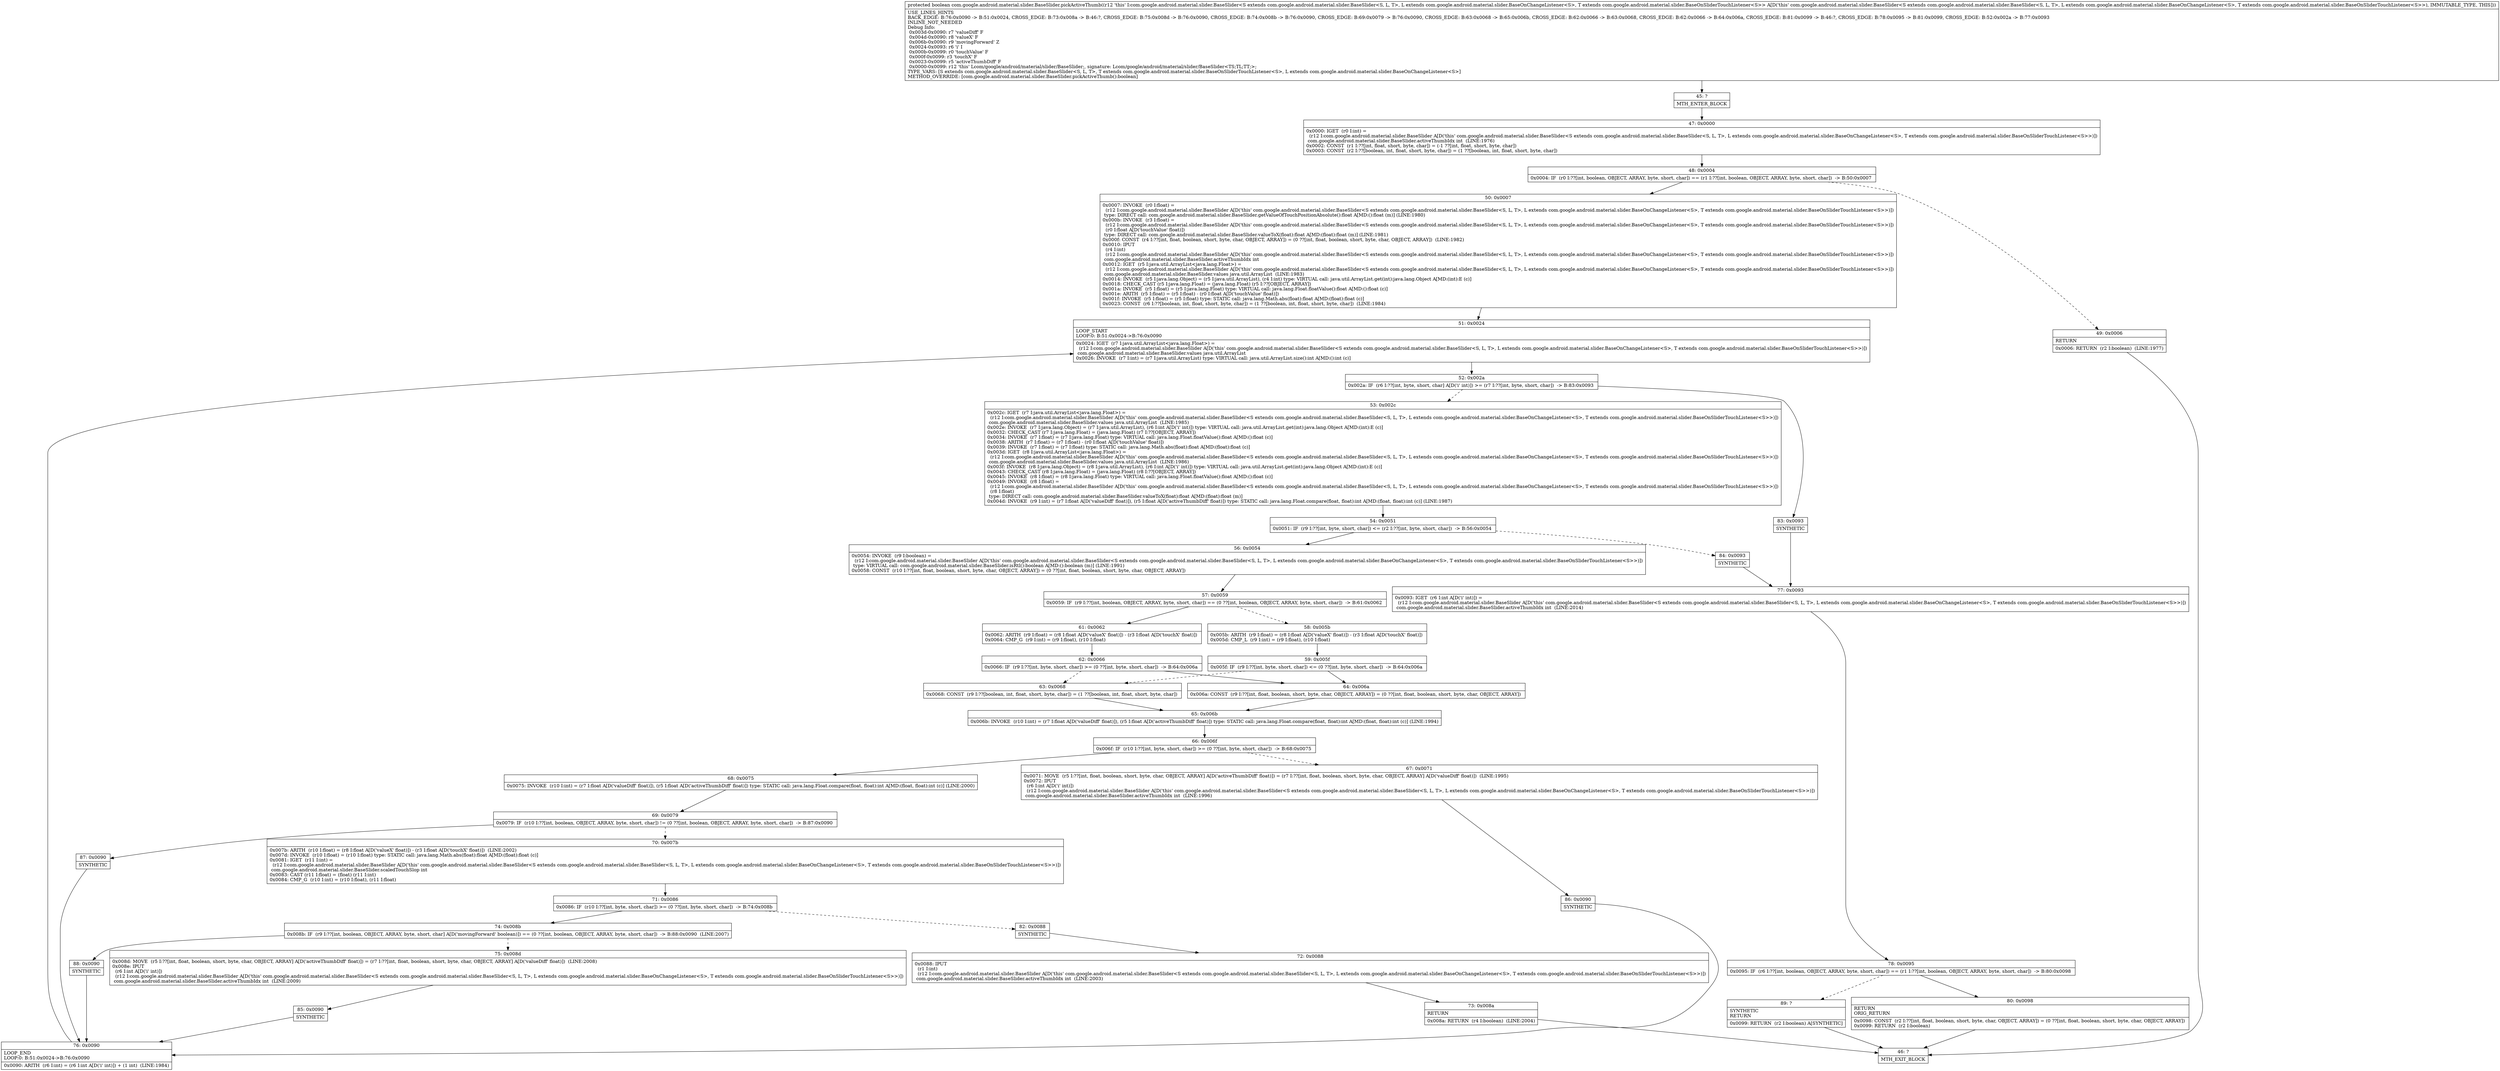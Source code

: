 digraph "CFG forcom.google.android.material.slider.BaseSlider.pickActiveThumb()Z" {
Node_45 [shape=record,label="{45\:\ ?|MTH_ENTER_BLOCK\l}"];
Node_47 [shape=record,label="{47\:\ 0x0000|0x0000: IGET  (r0 I:int) = \l  (r12 I:com.google.android.material.slider.BaseSlider A[D('this' com.google.android.material.slider.BaseSlider\<S extends com.google.android.material.slider.BaseSlider\<S, L, T\>, L extends com.google.android.material.slider.BaseOnChangeListener\<S\>, T extends com.google.android.material.slider.BaseOnSliderTouchListener\<S\>\>)])\l com.google.android.material.slider.BaseSlider.activeThumbIdx int  (LINE:1976)\l0x0002: CONST  (r1 I:??[int, float, short, byte, char]) = (\-1 ??[int, float, short, byte, char]) \l0x0003: CONST  (r2 I:??[boolean, int, float, short, byte, char]) = (1 ??[boolean, int, float, short, byte, char]) \l}"];
Node_48 [shape=record,label="{48\:\ 0x0004|0x0004: IF  (r0 I:??[int, boolean, OBJECT, ARRAY, byte, short, char]) == (r1 I:??[int, boolean, OBJECT, ARRAY, byte, short, char])  \-\> B:50:0x0007 \l}"];
Node_49 [shape=record,label="{49\:\ 0x0006|RETURN\l|0x0006: RETURN  (r2 I:boolean)  (LINE:1977)\l}"];
Node_46 [shape=record,label="{46\:\ ?|MTH_EXIT_BLOCK\l}"];
Node_50 [shape=record,label="{50\:\ 0x0007|0x0007: INVOKE  (r0 I:float) = \l  (r12 I:com.google.android.material.slider.BaseSlider A[D('this' com.google.android.material.slider.BaseSlider\<S extends com.google.android.material.slider.BaseSlider\<S, L, T\>, L extends com.google.android.material.slider.BaseOnChangeListener\<S\>, T extends com.google.android.material.slider.BaseOnSliderTouchListener\<S\>\>)])\l type: DIRECT call: com.google.android.material.slider.BaseSlider.getValueOfTouchPositionAbsolute():float A[MD:():float (m)] (LINE:1980)\l0x000b: INVOKE  (r3 I:float) = \l  (r12 I:com.google.android.material.slider.BaseSlider A[D('this' com.google.android.material.slider.BaseSlider\<S extends com.google.android.material.slider.BaseSlider\<S, L, T\>, L extends com.google.android.material.slider.BaseOnChangeListener\<S\>, T extends com.google.android.material.slider.BaseOnSliderTouchListener\<S\>\>)])\l  (r0 I:float A[D('touchValue' float)])\l type: DIRECT call: com.google.android.material.slider.BaseSlider.valueToX(float):float A[MD:(float):float (m)] (LINE:1981)\l0x000f: CONST  (r4 I:??[int, float, boolean, short, byte, char, OBJECT, ARRAY]) = (0 ??[int, float, boolean, short, byte, char, OBJECT, ARRAY])  (LINE:1982)\l0x0010: IPUT  \l  (r4 I:int)\l  (r12 I:com.google.android.material.slider.BaseSlider A[D('this' com.google.android.material.slider.BaseSlider\<S extends com.google.android.material.slider.BaseSlider\<S, L, T\>, L extends com.google.android.material.slider.BaseOnChangeListener\<S\>, T extends com.google.android.material.slider.BaseOnSliderTouchListener\<S\>\>)])\l com.google.android.material.slider.BaseSlider.activeThumbIdx int \l0x0012: IGET  (r5 I:java.util.ArrayList\<java.lang.Float\>) = \l  (r12 I:com.google.android.material.slider.BaseSlider A[D('this' com.google.android.material.slider.BaseSlider\<S extends com.google.android.material.slider.BaseSlider\<S, L, T\>, L extends com.google.android.material.slider.BaseOnChangeListener\<S\>, T extends com.google.android.material.slider.BaseOnSliderTouchListener\<S\>\>)])\l com.google.android.material.slider.BaseSlider.values java.util.ArrayList  (LINE:1983)\l0x0014: INVOKE  (r5 I:java.lang.Object) = (r5 I:java.util.ArrayList), (r4 I:int) type: VIRTUAL call: java.util.ArrayList.get(int):java.lang.Object A[MD:(int):E (c)]\l0x0018: CHECK_CAST (r5 I:java.lang.Float) = (java.lang.Float) (r5 I:??[OBJECT, ARRAY]) \l0x001a: INVOKE  (r5 I:float) = (r5 I:java.lang.Float) type: VIRTUAL call: java.lang.Float.floatValue():float A[MD:():float (c)]\l0x001e: ARITH  (r5 I:float) = (r5 I:float) \- (r0 I:float A[D('touchValue' float)]) \l0x001f: INVOKE  (r5 I:float) = (r5 I:float) type: STATIC call: java.lang.Math.abs(float):float A[MD:(float):float (c)]\l0x0023: CONST  (r6 I:??[boolean, int, float, short, byte, char]) = (1 ??[boolean, int, float, short, byte, char])  (LINE:1984)\l}"];
Node_51 [shape=record,label="{51\:\ 0x0024|LOOP_START\lLOOP:0: B:51:0x0024\-\>B:76:0x0090\l|0x0024: IGET  (r7 I:java.util.ArrayList\<java.lang.Float\>) = \l  (r12 I:com.google.android.material.slider.BaseSlider A[D('this' com.google.android.material.slider.BaseSlider\<S extends com.google.android.material.slider.BaseSlider\<S, L, T\>, L extends com.google.android.material.slider.BaseOnChangeListener\<S\>, T extends com.google.android.material.slider.BaseOnSliderTouchListener\<S\>\>)])\l com.google.android.material.slider.BaseSlider.values java.util.ArrayList \l0x0026: INVOKE  (r7 I:int) = (r7 I:java.util.ArrayList) type: VIRTUAL call: java.util.ArrayList.size():int A[MD:():int (c)]\l}"];
Node_52 [shape=record,label="{52\:\ 0x002a|0x002a: IF  (r6 I:??[int, byte, short, char] A[D('i' int)]) \>= (r7 I:??[int, byte, short, char])  \-\> B:83:0x0093 \l}"];
Node_53 [shape=record,label="{53\:\ 0x002c|0x002c: IGET  (r7 I:java.util.ArrayList\<java.lang.Float\>) = \l  (r12 I:com.google.android.material.slider.BaseSlider A[D('this' com.google.android.material.slider.BaseSlider\<S extends com.google.android.material.slider.BaseSlider\<S, L, T\>, L extends com.google.android.material.slider.BaseOnChangeListener\<S\>, T extends com.google.android.material.slider.BaseOnSliderTouchListener\<S\>\>)])\l com.google.android.material.slider.BaseSlider.values java.util.ArrayList  (LINE:1985)\l0x002e: INVOKE  (r7 I:java.lang.Object) = (r7 I:java.util.ArrayList), (r6 I:int A[D('i' int)]) type: VIRTUAL call: java.util.ArrayList.get(int):java.lang.Object A[MD:(int):E (c)]\l0x0032: CHECK_CAST (r7 I:java.lang.Float) = (java.lang.Float) (r7 I:??[OBJECT, ARRAY]) \l0x0034: INVOKE  (r7 I:float) = (r7 I:java.lang.Float) type: VIRTUAL call: java.lang.Float.floatValue():float A[MD:():float (c)]\l0x0038: ARITH  (r7 I:float) = (r7 I:float) \- (r0 I:float A[D('touchValue' float)]) \l0x0039: INVOKE  (r7 I:float) = (r7 I:float) type: STATIC call: java.lang.Math.abs(float):float A[MD:(float):float (c)]\l0x003d: IGET  (r8 I:java.util.ArrayList\<java.lang.Float\>) = \l  (r12 I:com.google.android.material.slider.BaseSlider A[D('this' com.google.android.material.slider.BaseSlider\<S extends com.google.android.material.slider.BaseSlider\<S, L, T\>, L extends com.google.android.material.slider.BaseOnChangeListener\<S\>, T extends com.google.android.material.slider.BaseOnSliderTouchListener\<S\>\>)])\l com.google.android.material.slider.BaseSlider.values java.util.ArrayList  (LINE:1986)\l0x003f: INVOKE  (r8 I:java.lang.Object) = (r8 I:java.util.ArrayList), (r6 I:int A[D('i' int)]) type: VIRTUAL call: java.util.ArrayList.get(int):java.lang.Object A[MD:(int):E (c)]\l0x0043: CHECK_CAST (r8 I:java.lang.Float) = (java.lang.Float) (r8 I:??[OBJECT, ARRAY]) \l0x0045: INVOKE  (r8 I:float) = (r8 I:java.lang.Float) type: VIRTUAL call: java.lang.Float.floatValue():float A[MD:():float (c)]\l0x0049: INVOKE  (r8 I:float) = \l  (r12 I:com.google.android.material.slider.BaseSlider A[D('this' com.google.android.material.slider.BaseSlider\<S extends com.google.android.material.slider.BaseSlider\<S, L, T\>, L extends com.google.android.material.slider.BaseOnChangeListener\<S\>, T extends com.google.android.material.slider.BaseOnSliderTouchListener\<S\>\>)])\l  (r8 I:float)\l type: DIRECT call: com.google.android.material.slider.BaseSlider.valueToX(float):float A[MD:(float):float (m)]\l0x004d: INVOKE  (r9 I:int) = (r7 I:float A[D('valueDiff' float)]), (r5 I:float A[D('activeThumbDiff' float)]) type: STATIC call: java.lang.Float.compare(float, float):int A[MD:(float, float):int (c)] (LINE:1987)\l}"];
Node_54 [shape=record,label="{54\:\ 0x0051|0x0051: IF  (r9 I:??[int, byte, short, char]) \<= (r2 I:??[int, byte, short, char])  \-\> B:56:0x0054 \l}"];
Node_56 [shape=record,label="{56\:\ 0x0054|0x0054: INVOKE  (r9 I:boolean) = \l  (r12 I:com.google.android.material.slider.BaseSlider A[D('this' com.google.android.material.slider.BaseSlider\<S extends com.google.android.material.slider.BaseSlider\<S, L, T\>, L extends com.google.android.material.slider.BaseOnChangeListener\<S\>, T extends com.google.android.material.slider.BaseOnSliderTouchListener\<S\>\>)])\l type: VIRTUAL call: com.google.android.material.slider.BaseSlider.isRtl():boolean A[MD:():boolean (m)] (LINE:1991)\l0x0058: CONST  (r10 I:??[int, float, boolean, short, byte, char, OBJECT, ARRAY]) = (0 ??[int, float, boolean, short, byte, char, OBJECT, ARRAY]) \l}"];
Node_57 [shape=record,label="{57\:\ 0x0059|0x0059: IF  (r9 I:??[int, boolean, OBJECT, ARRAY, byte, short, char]) == (0 ??[int, boolean, OBJECT, ARRAY, byte, short, char])  \-\> B:61:0x0062 \l}"];
Node_58 [shape=record,label="{58\:\ 0x005b|0x005b: ARITH  (r9 I:float) = (r8 I:float A[D('valueX' float)]) \- (r3 I:float A[D('touchX' float)]) \l0x005d: CMP_L  (r9 I:int) = (r9 I:float), (r10 I:float) \l}"];
Node_59 [shape=record,label="{59\:\ 0x005f|0x005f: IF  (r9 I:??[int, byte, short, char]) \<= (0 ??[int, byte, short, char])  \-\> B:64:0x006a \l}"];
Node_64 [shape=record,label="{64\:\ 0x006a|0x006a: CONST  (r9 I:??[int, float, boolean, short, byte, char, OBJECT, ARRAY]) = (0 ??[int, float, boolean, short, byte, char, OBJECT, ARRAY]) \l}"];
Node_65 [shape=record,label="{65\:\ 0x006b|0x006b: INVOKE  (r10 I:int) = (r7 I:float A[D('valueDiff' float)]), (r5 I:float A[D('activeThumbDiff' float)]) type: STATIC call: java.lang.Float.compare(float, float):int A[MD:(float, float):int (c)] (LINE:1994)\l}"];
Node_66 [shape=record,label="{66\:\ 0x006f|0x006f: IF  (r10 I:??[int, byte, short, char]) \>= (0 ??[int, byte, short, char])  \-\> B:68:0x0075 \l}"];
Node_67 [shape=record,label="{67\:\ 0x0071|0x0071: MOVE  (r5 I:??[int, float, boolean, short, byte, char, OBJECT, ARRAY] A[D('activeThumbDiff' float)]) = (r7 I:??[int, float, boolean, short, byte, char, OBJECT, ARRAY] A[D('valueDiff' float)])  (LINE:1995)\l0x0072: IPUT  \l  (r6 I:int A[D('i' int)])\l  (r12 I:com.google.android.material.slider.BaseSlider A[D('this' com.google.android.material.slider.BaseSlider\<S extends com.google.android.material.slider.BaseSlider\<S, L, T\>, L extends com.google.android.material.slider.BaseOnChangeListener\<S\>, T extends com.google.android.material.slider.BaseOnSliderTouchListener\<S\>\>)])\l com.google.android.material.slider.BaseSlider.activeThumbIdx int  (LINE:1996)\l}"];
Node_86 [shape=record,label="{86\:\ 0x0090|SYNTHETIC\l}"];
Node_76 [shape=record,label="{76\:\ 0x0090|LOOP_END\lLOOP:0: B:51:0x0024\-\>B:76:0x0090\l|0x0090: ARITH  (r6 I:int) = (r6 I:int A[D('i' int)]) + (1 int)  (LINE:1984)\l}"];
Node_68 [shape=record,label="{68\:\ 0x0075|0x0075: INVOKE  (r10 I:int) = (r7 I:float A[D('valueDiff' float)]), (r5 I:float A[D('activeThumbDiff' float)]) type: STATIC call: java.lang.Float.compare(float, float):int A[MD:(float, float):int (c)] (LINE:2000)\l}"];
Node_69 [shape=record,label="{69\:\ 0x0079|0x0079: IF  (r10 I:??[int, boolean, OBJECT, ARRAY, byte, short, char]) != (0 ??[int, boolean, OBJECT, ARRAY, byte, short, char])  \-\> B:87:0x0090 \l}"];
Node_70 [shape=record,label="{70\:\ 0x007b|0x007b: ARITH  (r10 I:float) = (r8 I:float A[D('valueX' float)]) \- (r3 I:float A[D('touchX' float)])  (LINE:2002)\l0x007d: INVOKE  (r10 I:float) = (r10 I:float) type: STATIC call: java.lang.Math.abs(float):float A[MD:(float):float (c)]\l0x0081: IGET  (r11 I:int) = \l  (r12 I:com.google.android.material.slider.BaseSlider A[D('this' com.google.android.material.slider.BaseSlider\<S extends com.google.android.material.slider.BaseSlider\<S, L, T\>, L extends com.google.android.material.slider.BaseOnChangeListener\<S\>, T extends com.google.android.material.slider.BaseOnSliderTouchListener\<S\>\>)])\l com.google.android.material.slider.BaseSlider.scaledTouchSlop int \l0x0083: CAST (r11 I:float) = (float) (r11 I:int) \l0x0084: CMP_G  (r10 I:int) = (r10 I:float), (r11 I:float) \l}"];
Node_71 [shape=record,label="{71\:\ 0x0086|0x0086: IF  (r10 I:??[int, byte, short, char]) \>= (0 ??[int, byte, short, char])  \-\> B:74:0x008b \l}"];
Node_74 [shape=record,label="{74\:\ 0x008b|0x008b: IF  (r9 I:??[int, boolean, OBJECT, ARRAY, byte, short, char] A[D('movingForward' boolean)]) == (0 ??[int, boolean, OBJECT, ARRAY, byte, short, char])  \-\> B:88:0x0090  (LINE:2007)\l}"];
Node_75 [shape=record,label="{75\:\ 0x008d|0x008d: MOVE  (r5 I:??[int, float, boolean, short, byte, char, OBJECT, ARRAY] A[D('activeThumbDiff' float)]) = (r7 I:??[int, float, boolean, short, byte, char, OBJECT, ARRAY] A[D('valueDiff' float)])  (LINE:2008)\l0x008e: IPUT  \l  (r6 I:int A[D('i' int)])\l  (r12 I:com.google.android.material.slider.BaseSlider A[D('this' com.google.android.material.slider.BaseSlider\<S extends com.google.android.material.slider.BaseSlider\<S, L, T\>, L extends com.google.android.material.slider.BaseOnChangeListener\<S\>, T extends com.google.android.material.slider.BaseOnSliderTouchListener\<S\>\>)])\l com.google.android.material.slider.BaseSlider.activeThumbIdx int  (LINE:2009)\l}"];
Node_85 [shape=record,label="{85\:\ 0x0090|SYNTHETIC\l}"];
Node_88 [shape=record,label="{88\:\ 0x0090|SYNTHETIC\l}"];
Node_82 [shape=record,label="{82\:\ 0x0088|SYNTHETIC\l}"];
Node_72 [shape=record,label="{72\:\ 0x0088|0x0088: IPUT  \l  (r1 I:int)\l  (r12 I:com.google.android.material.slider.BaseSlider A[D('this' com.google.android.material.slider.BaseSlider\<S extends com.google.android.material.slider.BaseSlider\<S, L, T\>, L extends com.google.android.material.slider.BaseOnChangeListener\<S\>, T extends com.google.android.material.slider.BaseOnSliderTouchListener\<S\>\>)])\l com.google.android.material.slider.BaseSlider.activeThumbIdx int  (LINE:2003)\l}"];
Node_73 [shape=record,label="{73\:\ 0x008a|RETURN\l|0x008a: RETURN  (r4 I:boolean)  (LINE:2004)\l}"];
Node_87 [shape=record,label="{87\:\ 0x0090|SYNTHETIC\l}"];
Node_63 [shape=record,label="{63\:\ 0x0068|0x0068: CONST  (r9 I:??[boolean, int, float, short, byte, char]) = (1 ??[boolean, int, float, short, byte, char]) \l}"];
Node_61 [shape=record,label="{61\:\ 0x0062|0x0062: ARITH  (r9 I:float) = (r8 I:float A[D('valueX' float)]) \- (r3 I:float A[D('touchX' float)]) \l0x0064: CMP_G  (r9 I:int) = (r9 I:float), (r10 I:float) \l}"];
Node_62 [shape=record,label="{62\:\ 0x0066|0x0066: IF  (r9 I:??[int, byte, short, char]) \>= (0 ??[int, byte, short, char])  \-\> B:64:0x006a \l}"];
Node_84 [shape=record,label="{84\:\ 0x0093|SYNTHETIC\l}"];
Node_77 [shape=record,label="{77\:\ 0x0093|0x0093: IGET  (r6 I:int A[D('i' int)]) = \l  (r12 I:com.google.android.material.slider.BaseSlider A[D('this' com.google.android.material.slider.BaseSlider\<S extends com.google.android.material.slider.BaseSlider\<S, L, T\>, L extends com.google.android.material.slider.BaseOnChangeListener\<S\>, T extends com.google.android.material.slider.BaseOnSliderTouchListener\<S\>\>)])\l com.google.android.material.slider.BaseSlider.activeThumbIdx int  (LINE:2014)\l}"];
Node_78 [shape=record,label="{78\:\ 0x0095|0x0095: IF  (r6 I:??[int, boolean, OBJECT, ARRAY, byte, short, char]) == (r1 I:??[int, boolean, OBJECT, ARRAY, byte, short, char])  \-\> B:80:0x0098 \l}"];
Node_80 [shape=record,label="{80\:\ 0x0098|RETURN\lORIG_RETURN\l|0x0098: CONST  (r2 I:??[int, float, boolean, short, byte, char, OBJECT, ARRAY]) = (0 ??[int, float, boolean, short, byte, char, OBJECT, ARRAY]) \l0x0099: RETURN  (r2 I:boolean) \l}"];
Node_89 [shape=record,label="{89\:\ ?|SYNTHETIC\lRETURN\l|0x0099: RETURN  (r2 I:boolean) A[SYNTHETIC]\l}"];
Node_83 [shape=record,label="{83\:\ 0x0093|SYNTHETIC\l}"];
MethodNode[shape=record,label="{protected boolean com.google.android.material.slider.BaseSlider.pickActiveThumb((r12 'this' I:com.google.android.material.slider.BaseSlider\<S extends com.google.android.material.slider.BaseSlider\<S, L, T\>, L extends com.google.android.material.slider.BaseOnChangeListener\<S\>, T extends com.google.android.material.slider.BaseOnSliderTouchListener\<S\>\> A[D('this' com.google.android.material.slider.BaseSlider\<S extends com.google.android.material.slider.BaseSlider\<S, L, T\>, L extends com.google.android.material.slider.BaseOnChangeListener\<S\>, T extends com.google.android.material.slider.BaseOnSliderTouchListener\<S\>\>), IMMUTABLE_TYPE, THIS]))  | USE_LINES_HINTS\lBACK_EDGE: B:76:0x0090 \-\> B:51:0x0024, CROSS_EDGE: B:73:0x008a \-\> B:46:?, CROSS_EDGE: B:75:0x008d \-\> B:76:0x0090, CROSS_EDGE: B:74:0x008b \-\> B:76:0x0090, CROSS_EDGE: B:69:0x0079 \-\> B:76:0x0090, CROSS_EDGE: B:63:0x0068 \-\> B:65:0x006b, CROSS_EDGE: B:62:0x0066 \-\> B:63:0x0068, CROSS_EDGE: B:62:0x0066 \-\> B:64:0x006a, CROSS_EDGE: B:81:0x0099 \-\> B:46:?, CROSS_EDGE: B:78:0x0095 \-\> B:81:0x0099, CROSS_EDGE: B:52:0x002a \-\> B:77:0x0093\lINLINE_NOT_NEEDED\lDebug Info:\l  0x003d\-0x0090: r7 'valueDiff' F\l  0x004d\-0x0090: r8 'valueX' F\l  0x006b\-0x0090: r9 'movingForward' Z\l  0x0024\-0x0093: r6 'i' I\l  0x000b\-0x0099: r0 'touchValue' F\l  0x000f\-0x0099: r3 'touchX' F\l  0x0023\-0x0099: r5 'activeThumbDiff' F\l  0x0000\-0x0099: r12 'this' Lcom\/google\/android\/material\/slider\/BaseSlider;, signature: Lcom\/google\/android\/material\/slider\/BaseSlider\<TS;TL;TT;\>;\lTYPE_VARS: [S extends com.google.android.material.slider.BaseSlider\<S, L, T\>, T extends com.google.android.material.slider.BaseOnSliderTouchListener\<S\>, L extends com.google.android.material.slider.BaseOnChangeListener\<S\>]\lMETHOD_OVERRIDE: [com.google.android.material.slider.BaseSlider.pickActiveThumb():boolean]\l}"];
MethodNode -> Node_45;Node_45 -> Node_47;
Node_47 -> Node_48;
Node_48 -> Node_49[style=dashed];
Node_48 -> Node_50;
Node_49 -> Node_46;
Node_50 -> Node_51;
Node_51 -> Node_52;
Node_52 -> Node_53[style=dashed];
Node_52 -> Node_83;
Node_53 -> Node_54;
Node_54 -> Node_56;
Node_54 -> Node_84[style=dashed];
Node_56 -> Node_57;
Node_57 -> Node_58[style=dashed];
Node_57 -> Node_61;
Node_58 -> Node_59;
Node_59 -> Node_64;
Node_59 -> Node_63[style=dashed];
Node_64 -> Node_65;
Node_65 -> Node_66;
Node_66 -> Node_67[style=dashed];
Node_66 -> Node_68;
Node_67 -> Node_86;
Node_86 -> Node_76;
Node_76 -> Node_51;
Node_68 -> Node_69;
Node_69 -> Node_70[style=dashed];
Node_69 -> Node_87;
Node_70 -> Node_71;
Node_71 -> Node_74;
Node_71 -> Node_82[style=dashed];
Node_74 -> Node_75[style=dashed];
Node_74 -> Node_88;
Node_75 -> Node_85;
Node_85 -> Node_76;
Node_88 -> Node_76;
Node_82 -> Node_72;
Node_72 -> Node_73;
Node_73 -> Node_46;
Node_87 -> Node_76;
Node_63 -> Node_65;
Node_61 -> Node_62;
Node_62 -> Node_63[style=dashed];
Node_62 -> Node_64;
Node_84 -> Node_77;
Node_77 -> Node_78;
Node_78 -> Node_80;
Node_78 -> Node_89[style=dashed];
Node_80 -> Node_46;
Node_89 -> Node_46;
Node_83 -> Node_77;
}

